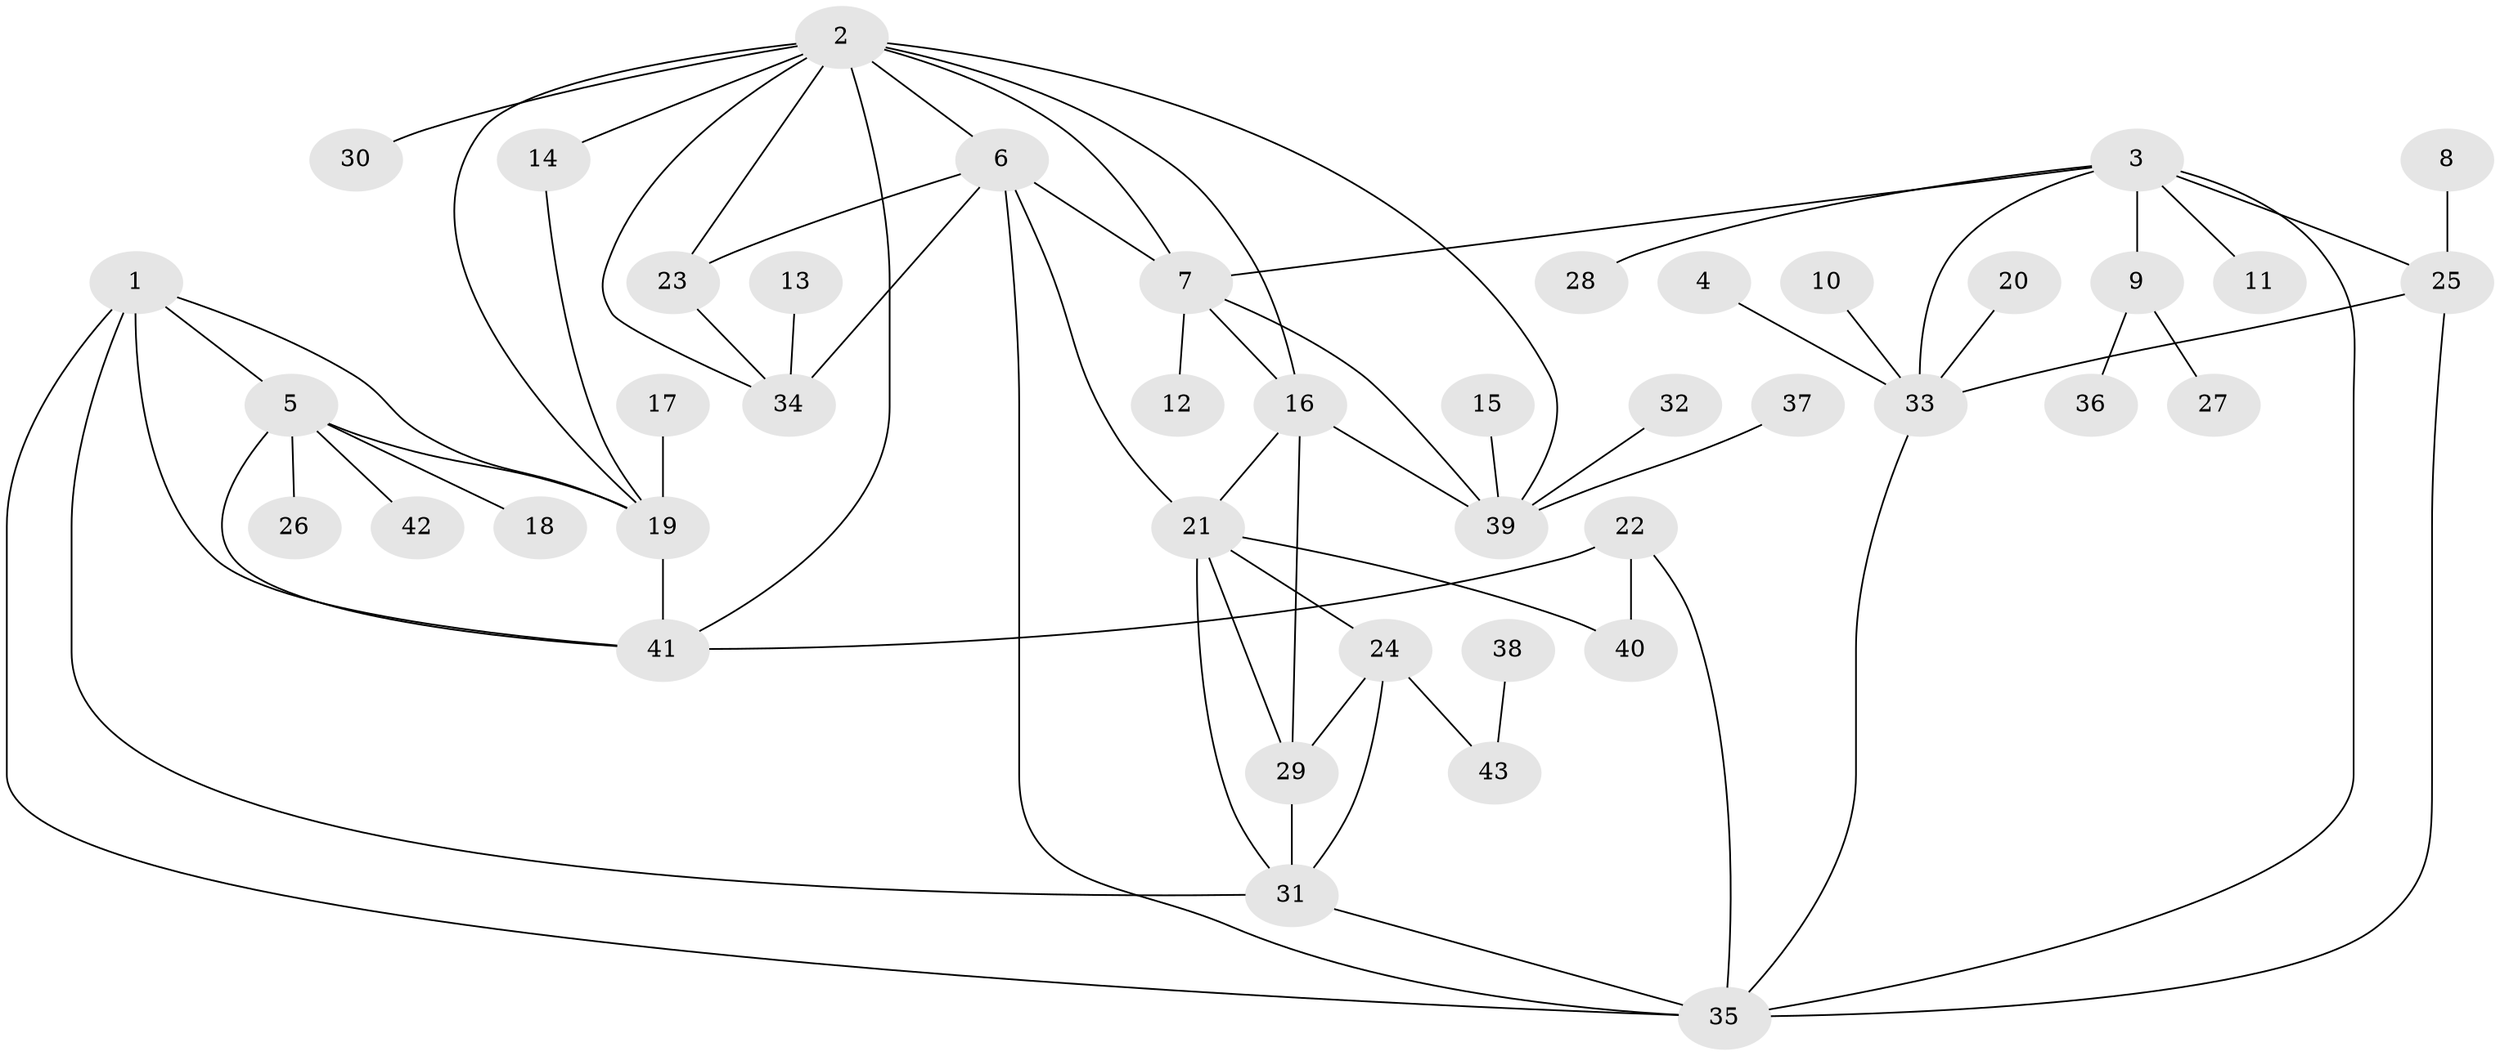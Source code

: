 // original degree distribution, {5: 0.058823529411764705, 7: 0.058823529411764705, 8: 0.03529411764705882, 6: 0.08235294117647059, 9: 0.011764705882352941, 2: 0.1411764705882353, 1: 0.5647058823529412, 3: 0.03529411764705882, 4: 0.011764705882352941}
// Generated by graph-tools (version 1.1) at 2025/02/03/09/25 03:02:48]
// undirected, 43 vertices, 68 edges
graph export_dot {
graph [start="1"]
  node [color=gray90,style=filled];
  1;
  2;
  3;
  4;
  5;
  6;
  7;
  8;
  9;
  10;
  11;
  12;
  13;
  14;
  15;
  16;
  17;
  18;
  19;
  20;
  21;
  22;
  23;
  24;
  25;
  26;
  27;
  28;
  29;
  30;
  31;
  32;
  33;
  34;
  35;
  36;
  37;
  38;
  39;
  40;
  41;
  42;
  43;
  1 -- 5 [weight=1.0];
  1 -- 19 [weight=1.0];
  1 -- 31 [weight=1.0];
  1 -- 35 [weight=1.0];
  1 -- 41 [weight=1.0];
  2 -- 6 [weight=1.0];
  2 -- 7 [weight=1.0];
  2 -- 14 [weight=1.0];
  2 -- 16 [weight=1.0];
  2 -- 19 [weight=1.0];
  2 -- 23 [weight=1.0];
  2 -- 30 [weight=1.0];
  2 -- 34 [weight=1.0];
  2 -- 39 [weight=1.0];
  2 -- 41 [weight=1.0];
  3 -- 7 [weight=1.0];
  3 -- 9 [weight=1.0];
  3 -- 11 [weight=1.0];
  3 -- 25 [weight=1.0];
  3 -- 28 [weight=1.0];
  3 -- 33 [weight=1.0];
  3 -- 35 [weight=1.0];
  4 -- 33 [weight=1.0];
  5 -- 18 [weight=1.0];
  5 -- 19 [weight=1.0];
  5 -- 26 [weight=1.0];
  5 -- 41 [weight=1.0];
  5 -- 42 [weight=1.0];
  6 -- 7 [weight=1.0];
  6 -- 21 [weight=1.0];
  6 -- 23 [weight=1.0];
  6 -- 34 [weight=1.0];
  6 -- 35 [weight=1.0];
  7 -- 12 [weight=1.0];
  7 -- 16 [weight=1.0];
  7 -- 39 [weight=1.0];
  8 -- 25 [weight=1.0];
  9 -- 27 [weight=1.0];
  9 -- 36 [weight=1.0];
  10 -- 33 [weight=1.0];
  13 -- 34 [weight=1.0];
  14 -- 19 [weight=1.0];
  15 -- 39 [weight=1.0];
  16 -- 21 [weight=1.0];
  16 -- 29 [weight=1.0];
  16 -- 39 [weight=1.0];
  17 -- 19 [weight=1.0];
  19 -- 41 [weight=1.0];
  20 -- 33 [weight=1.0];
  21 -- 24 [weight=1.0];
  21 -- 29 [weight=1.0];
  21 -- 31 [weight=1.0];
  21 -- 40 [weight=1.0];
  22 -- 35 [weight=1.0];
  22 -- 40 [weight=1.0];
  22 -- 41 [weight=1.0];
  23 -- 34 [weight=1.0];
  24 -- 29 [weight=1.0];
  24 -- 31 [weight=1.0];
  24 -- 43 [weight=1.0];
  25 -- 33 [weight=1.0];
  25 -- 35 [weight=1.0];
  29 -- 31 [weight=1.0];
  31 -- 35 [weight=1.0];
  32 -- 39 [weight=1.0];
  33 -- 35 [weight=1.0];
  37 -- 39 [weight=1.0];
  38 -- 43 [weight=1.0];
}
